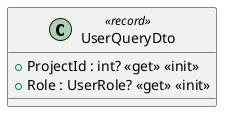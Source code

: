 @startuml
class UserQueryDto <<record>> {
    + ProjectId : int? <<get>> <<init>>
    + Role : UserRole? <<get>> <<init>>
}
@enduml
